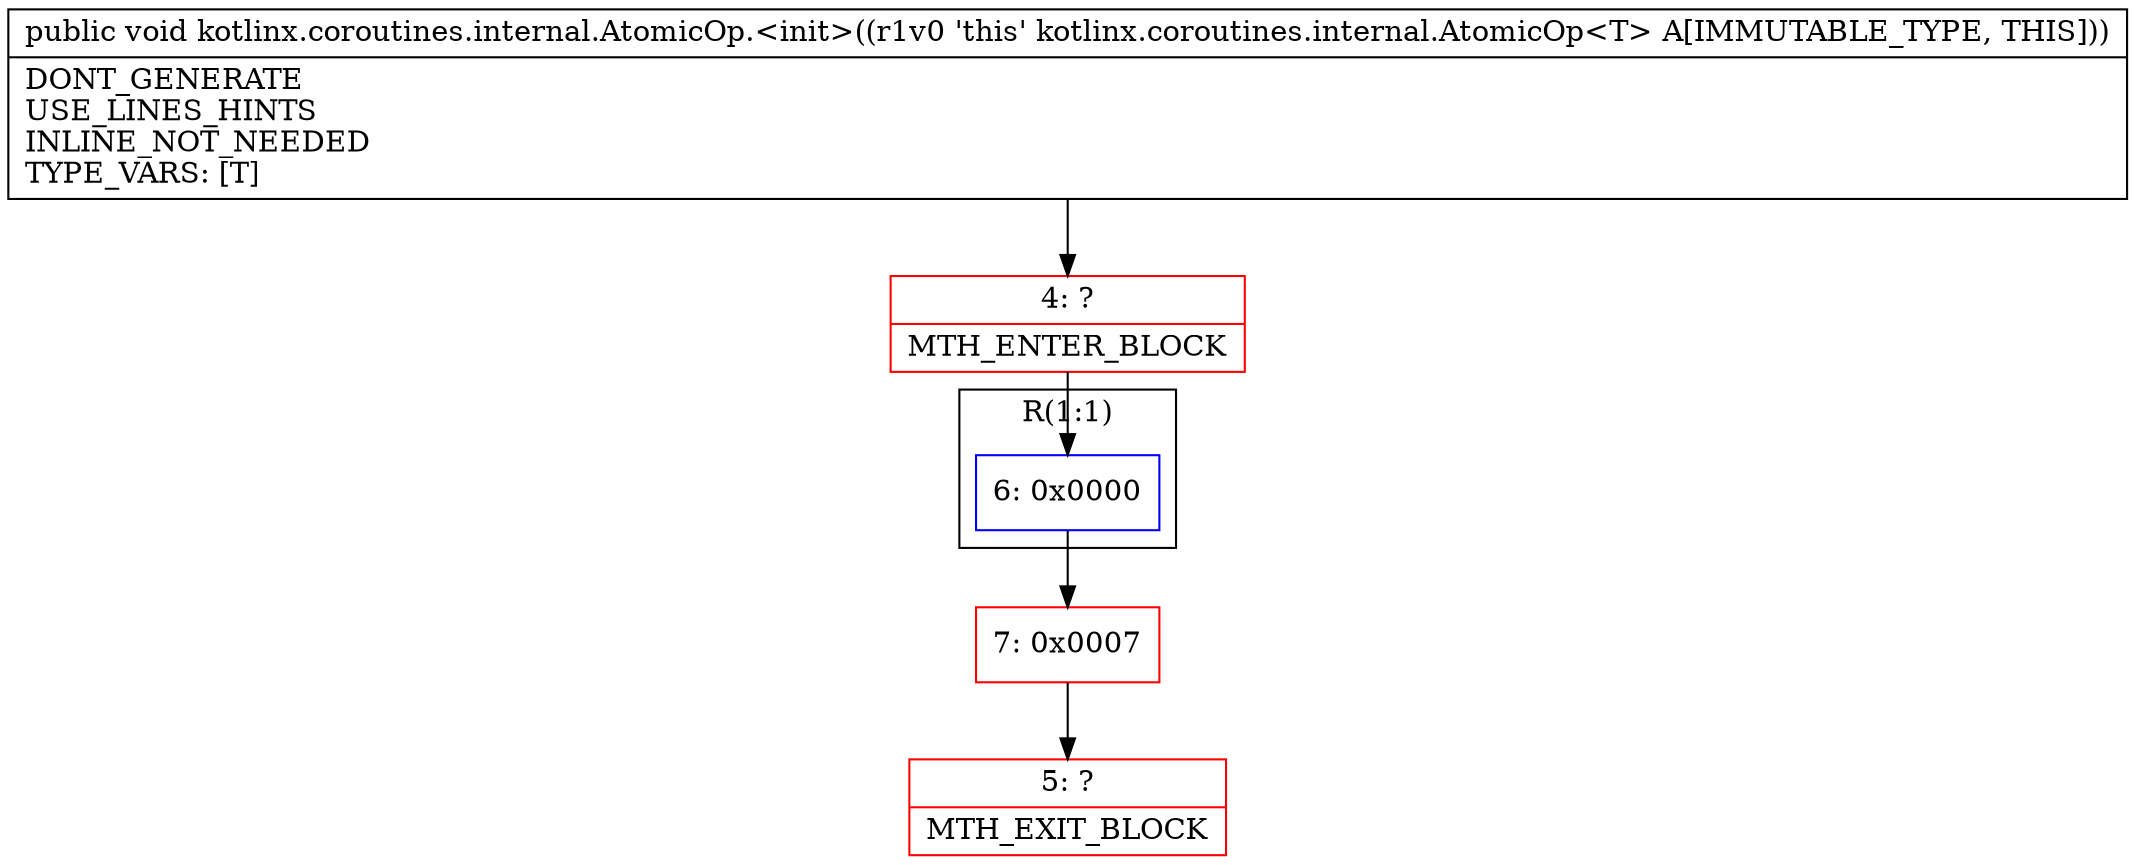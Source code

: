 digraph "CFG forkotlinx.coroutines.internal.AtomicOp.\<init\>()V" {
subgraph cluster_Region_1867819399 {
label = "R(1:1)";
node [shape=record,color=blue];
Node_6 [shape=record,label="{6\:\ 0x0000}"];
}
Node_4 [shape=record,color=red,label="{4\:\ ?|MTH_ENTER_BLOCK\l}"];
Node_7 [shape=record,color=red,label="{7\:\ 0x0007}"];
Node_5 [shape=record,color=red,label="{5\:\ ?|MTH_EXIT_BLOCK\l}"];
MethodNode[shape=record,label="{public void kotlinx.coroutines.internal.AtomicOp.\<init\>((r1v0 'this' kotlinx.coroutines.internal.AtomicOp\<T\> A[IMMUTABLE_TYPE, THIS]))  | DONT_GENERATE\lUSE_LINES_HINTS\lINLINE_NOT_NEEDED\lTYPE_VARS: [T]\l}"];
MethodNode -> Node_4;Node_6 -> Node_7;
Node_4 -> Node_6;
Node_7 -> Node_5;
}

